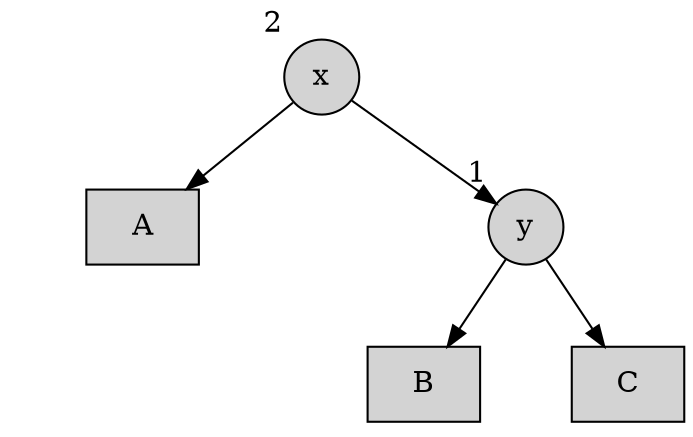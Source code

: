 digraph {
    rankdir=TB;

    node [shape=circle style=filled]

    a1 -> b1;
    a1 -> b12 [style=invis weight=10];
    a1 -> b2;

    b1 -> c1 [style=invis]
    b1 -> c12 [style=invis weight=10];
    b1 -> c2 [style=invis]

    b2 -> c3
    b2 -> c34 [style=invis weight=10];
    b2 -> c4

    a1 [label="x" xlabel=2];
    b1 [label="A" shape=rect];
    b2 [label="y" xlabel=1];
    c1 [style=invis];
    c2 [style=invis];
    c3 [label="B" shape=rect];
    c4 [label="C" shape=rect];

    b12 [label="" width=.1 style=invis];
    c12 [label="" width=.1 style=invis];
    c34 [label="" width=.1 style=invis];

    {rank = same; c12 b12 c34 }
}
